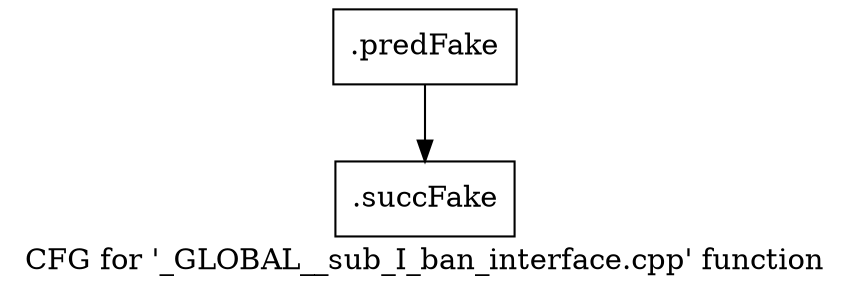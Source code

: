 digraph "CFG for '_GLOBAL__sub_I_ban_interface.cpp' function" {
	label="CFG for '_GLOBAL__sub_I_ban_interface.cpp' function";

	Node0x4e4b6f0 [shape=record,filename="../../../../../src/ban_interface.cpp",linenumber="0",label="{.predFake}"];
	Node0x4e4b6f0 -> Node0x4e46f90[ callList="__cxx_global_var_init.1.6:0; __cxx_global_var_init.2.7:0; __cxx_global_var_init.3.8:0; __cxx_global_var_init.4.9:0" memoryops="" filename="../../../../../src/ban_interface.cpp" execusionnum="0"];
	Node0x4e46f90 [shape=record,filename="",linenumber="",label="{.succFake}"];
}
